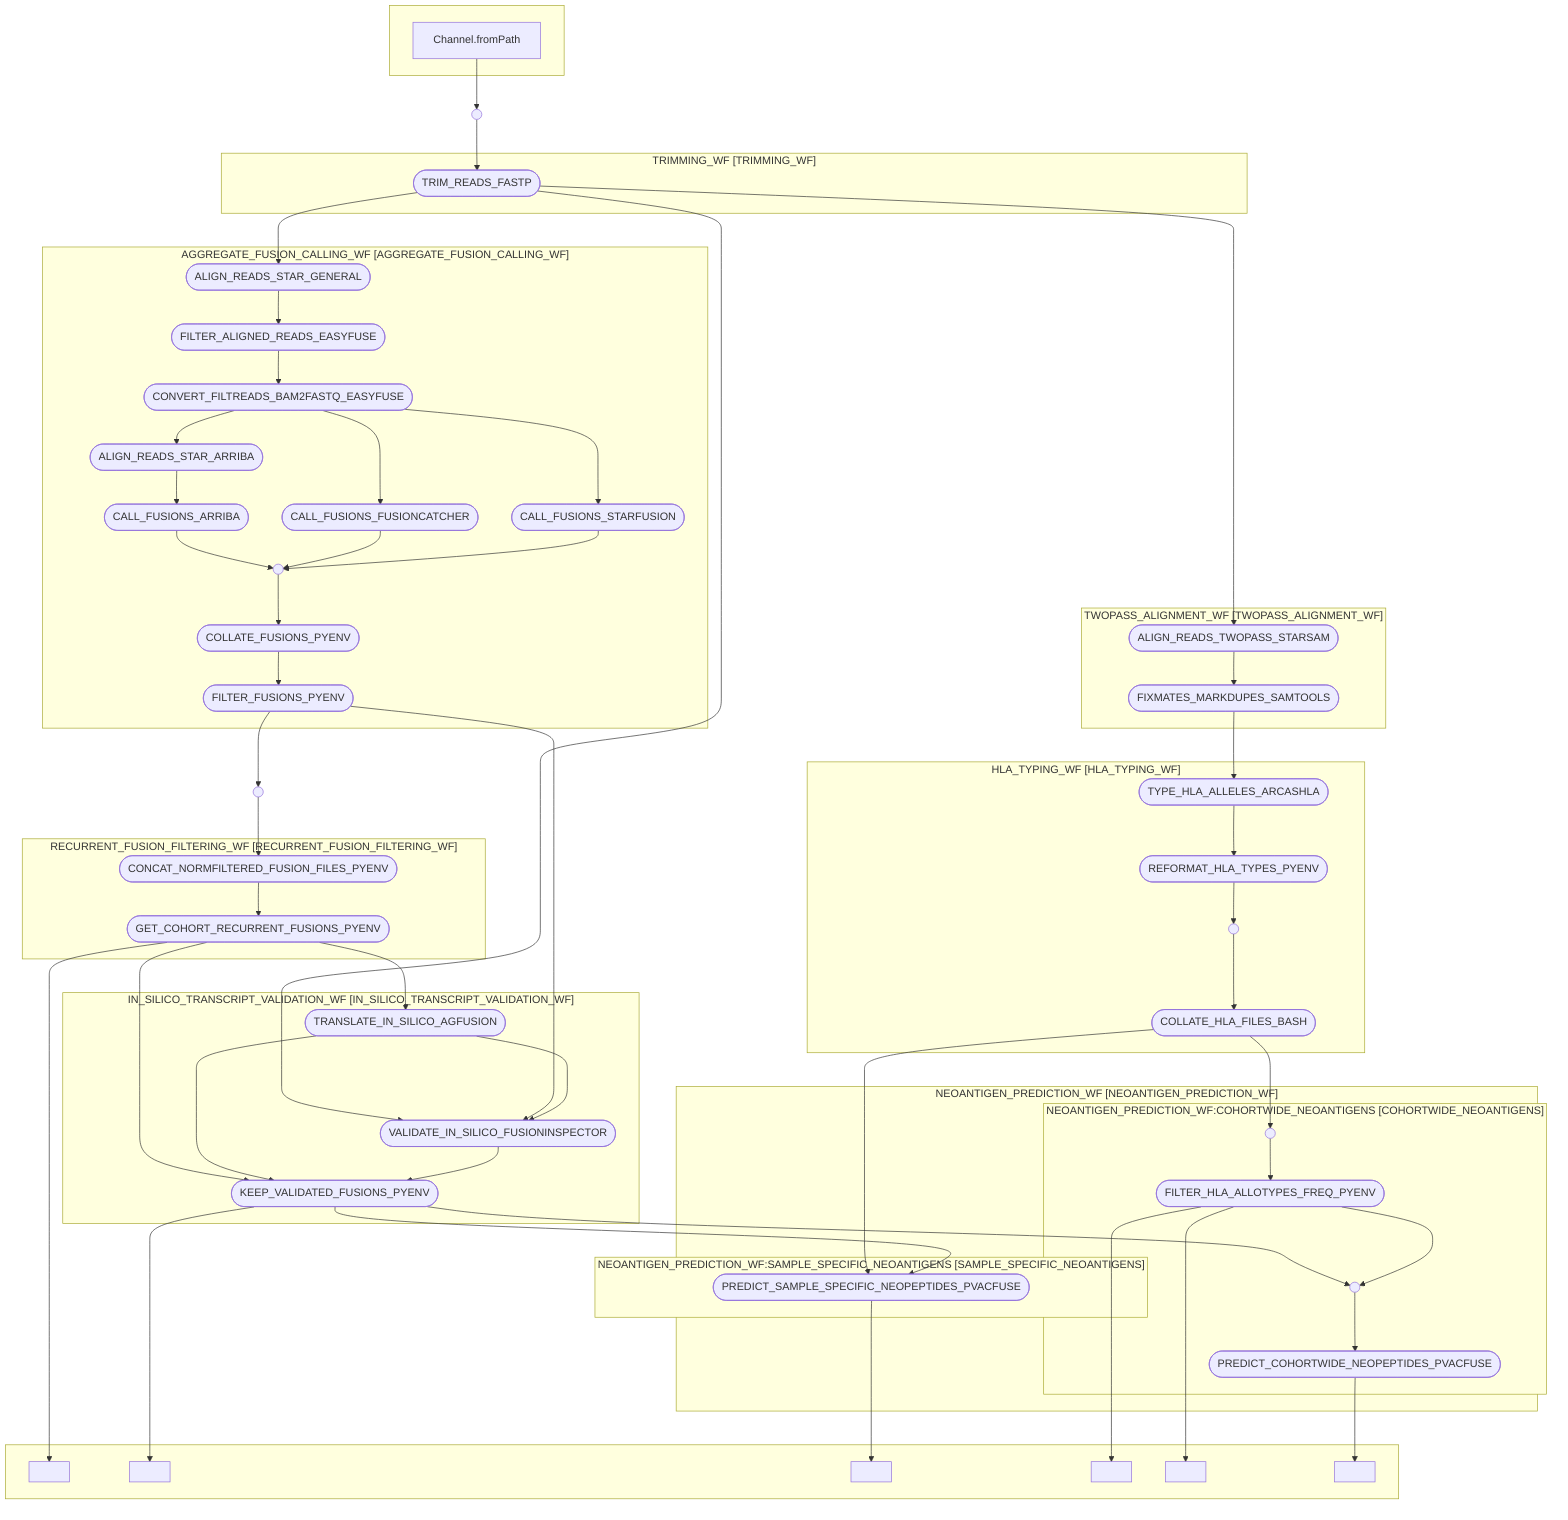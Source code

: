 flowchart TB
    subgraph " "
    v4["Channel.fromPath"]
    end
    subgraph "TRIMMING_WF [TRIMMING_WF]"
    v15(["TRIM_READS_FASTP"])
    end
    subgraph "TWOPASS_ALIGNMENT_WF [TWOPASS_ALIGNMENT_WF]"
    v16(["ALIGN_READS_TWOPASS_STARSAM"])
    v17(["FIXMATES_MARKDUPES_SAMTOOLS"])
    end
    subgraph "HLA_TYPING_WF [HLA_TYPING_WF]"
    v18(["TYPE_HLA_ALLELES_ARCASHLA"])
    v19(["REFORMAT_HLA_TYPES_PYENV"])
    v21(["COLLATE_HLA_FILES_BASH"])
    v20(( ))
    end
    subgraph "AGGREGATE_FUSION_CALLING_WF [AGGREGATE_FUSION_CALLING_WF]"
    v22(["ALIGN_READS_STAR_GENERAL"])
    v23(["FILTER_ALIGNED_READS_EASYFUSE"])
    v24(["CONVERT_FILTREADS_BAM2FASTQ_EASYFUSE"])
    v25(["ALIGN_READS_STAR_ARRIBA"])
    v26(["CALL_FUSIONS_ARRIBA"])
    v27(["CALL_FUSIONS_FUSIONCATCHER"])
    v28(["CALL_FUSIONS_STARFUSION"])
    v31(["COLLATE_FUSIONS_PYENV"])
    v32(["FILTER_FUSIONS_PYENV"])
    v29(( ))
    end
    subgraph "RECURRENT_FUSION_FILTERING_WF [RECURRENT_FUSION_FILTERING_WF]"
    v34(["CONCAT_NORMFILTERED_FUSION_FILES_PYENV"])
    v35(["GET_COHORT_RECURRENT_FUSIONS_PYENV"])
    end
    subgraph " "
    v36[" "]
    v40[" "]
    v42[" "]
    v45[" "]
    v46[" "]
    v52[" "]
    end
    subgraph "IN_SILICO_TRANSCRIPT_VALIDATION_WF [IN_SILICO_TRANSCRIPT_VALIDATION_WF]"
    v37(["TRANSLATE_IN_SILICO_AGFUSION"])
    v38(["VALIDATE_IN_SILICO_FUSIONINSPECTOR"])
    v39(["KEEP_VALIDATED_FUSIONS_PYENV"])
    end
    subgraph "NEOANTIGEN_PREDICTION_WF [NEOANTIGEN_PREDICTION_WF]"
    subgraph "NEOANTIGEN_PREDICTION_WF:SAMPLE_SPECIFIC_NEOANTIGENS [SAMPLE_SPECIFIC_NEOANTIGENS]"
    v41(["PREDICT_SAMPLE_SPECIFIC_NEOPEPTIDES_PVACFUSE"])
    end
    subgraph "NEOANTIGEN_PREDICTION_WF:COHORTWIDE_NEOANTIGENS [COHORTWIDE_NEOANTIGENS]"
    v44(["FILTER_HLA_ALLOTYPES_FREQ_PYENV"])
    v51(["PREDICT_COHORTWIDE_NEOPEPTIDES_PVACFUSE"])
    v43(( ))
    v47(( ))
    end
    end
    v5(( ))
    v33(( ))
    v4 --> v5
    v5 --> v15
    v15 --> v16
    v15 --> v22
    v15 --> v38
    v16 --> v17
    v17 --> v18
    v18 --> v19
    v19 --> v20
    v20 --> v21
    v21 --> v41
    v21 --> v43
    v22 --> v23
    v23 --> v24
    v24 --> v25
    v24 --> v27
    v24 --> v28
    v25 --> v26
    v26 --> v29
    v27 --> v29
    v28 --> v29
    v29 --> v31
    v31 --> v32
    v32 --> v38
    v32 --> v33
    v33 --> v34
    v34 --> v35
    v35 --> v37
    v35 --> v36
    v35 --> v39
    v37 --> v38
    v37 --> v39
    v38 --> v39
    v39 --> v40
    v39 --> v41
    v39 --> v47
    v41 --> v42
    v43 --> v44
    v44 --> v46
    v44 --> v45
    v44 --> v47
    v47 --> v51
    v51 --> v52